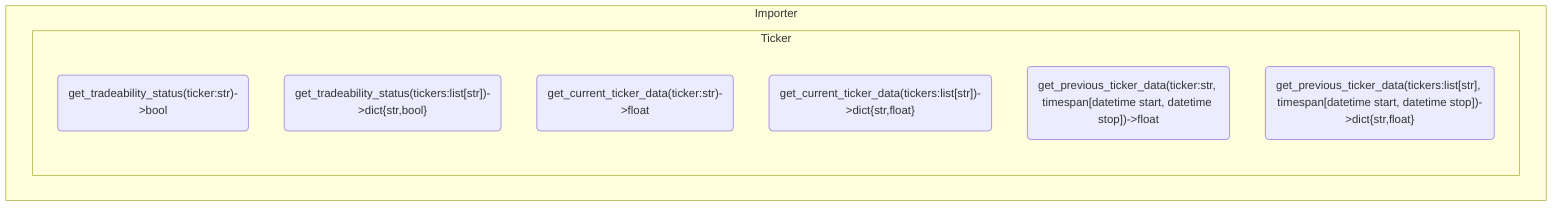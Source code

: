 flowchart TD

    subgraph Importer
        subgraph Ticker["Ticker"]
            Importer_getTradeabilityStatus_single("get_tradeability_status(ticker:str)->bool")
            Importer_getTradeabilityStatus_multiple("get_tradeability_status(tickers:list[str])->dict{str,bool}")
            Importer_getCurrentTickerData_single("get_current_ticker_data(ticker:str)->float")
            Importer_getCurrentTickerData_multiple("get_current_ticker_data(tickers:list[str])->dict{str,float}")
            Importer_getPrevioustTickerData_single("get_previous_ticker_data(ticker:str, timespan[datetime start, datetime stop])->float")
            Importer_getPreviousTickerData_multiple("get_previous_ticker_data(tickers:list[str], timespan[datetime start, datetime stop])->dict{str,float}")
            
        end

    end